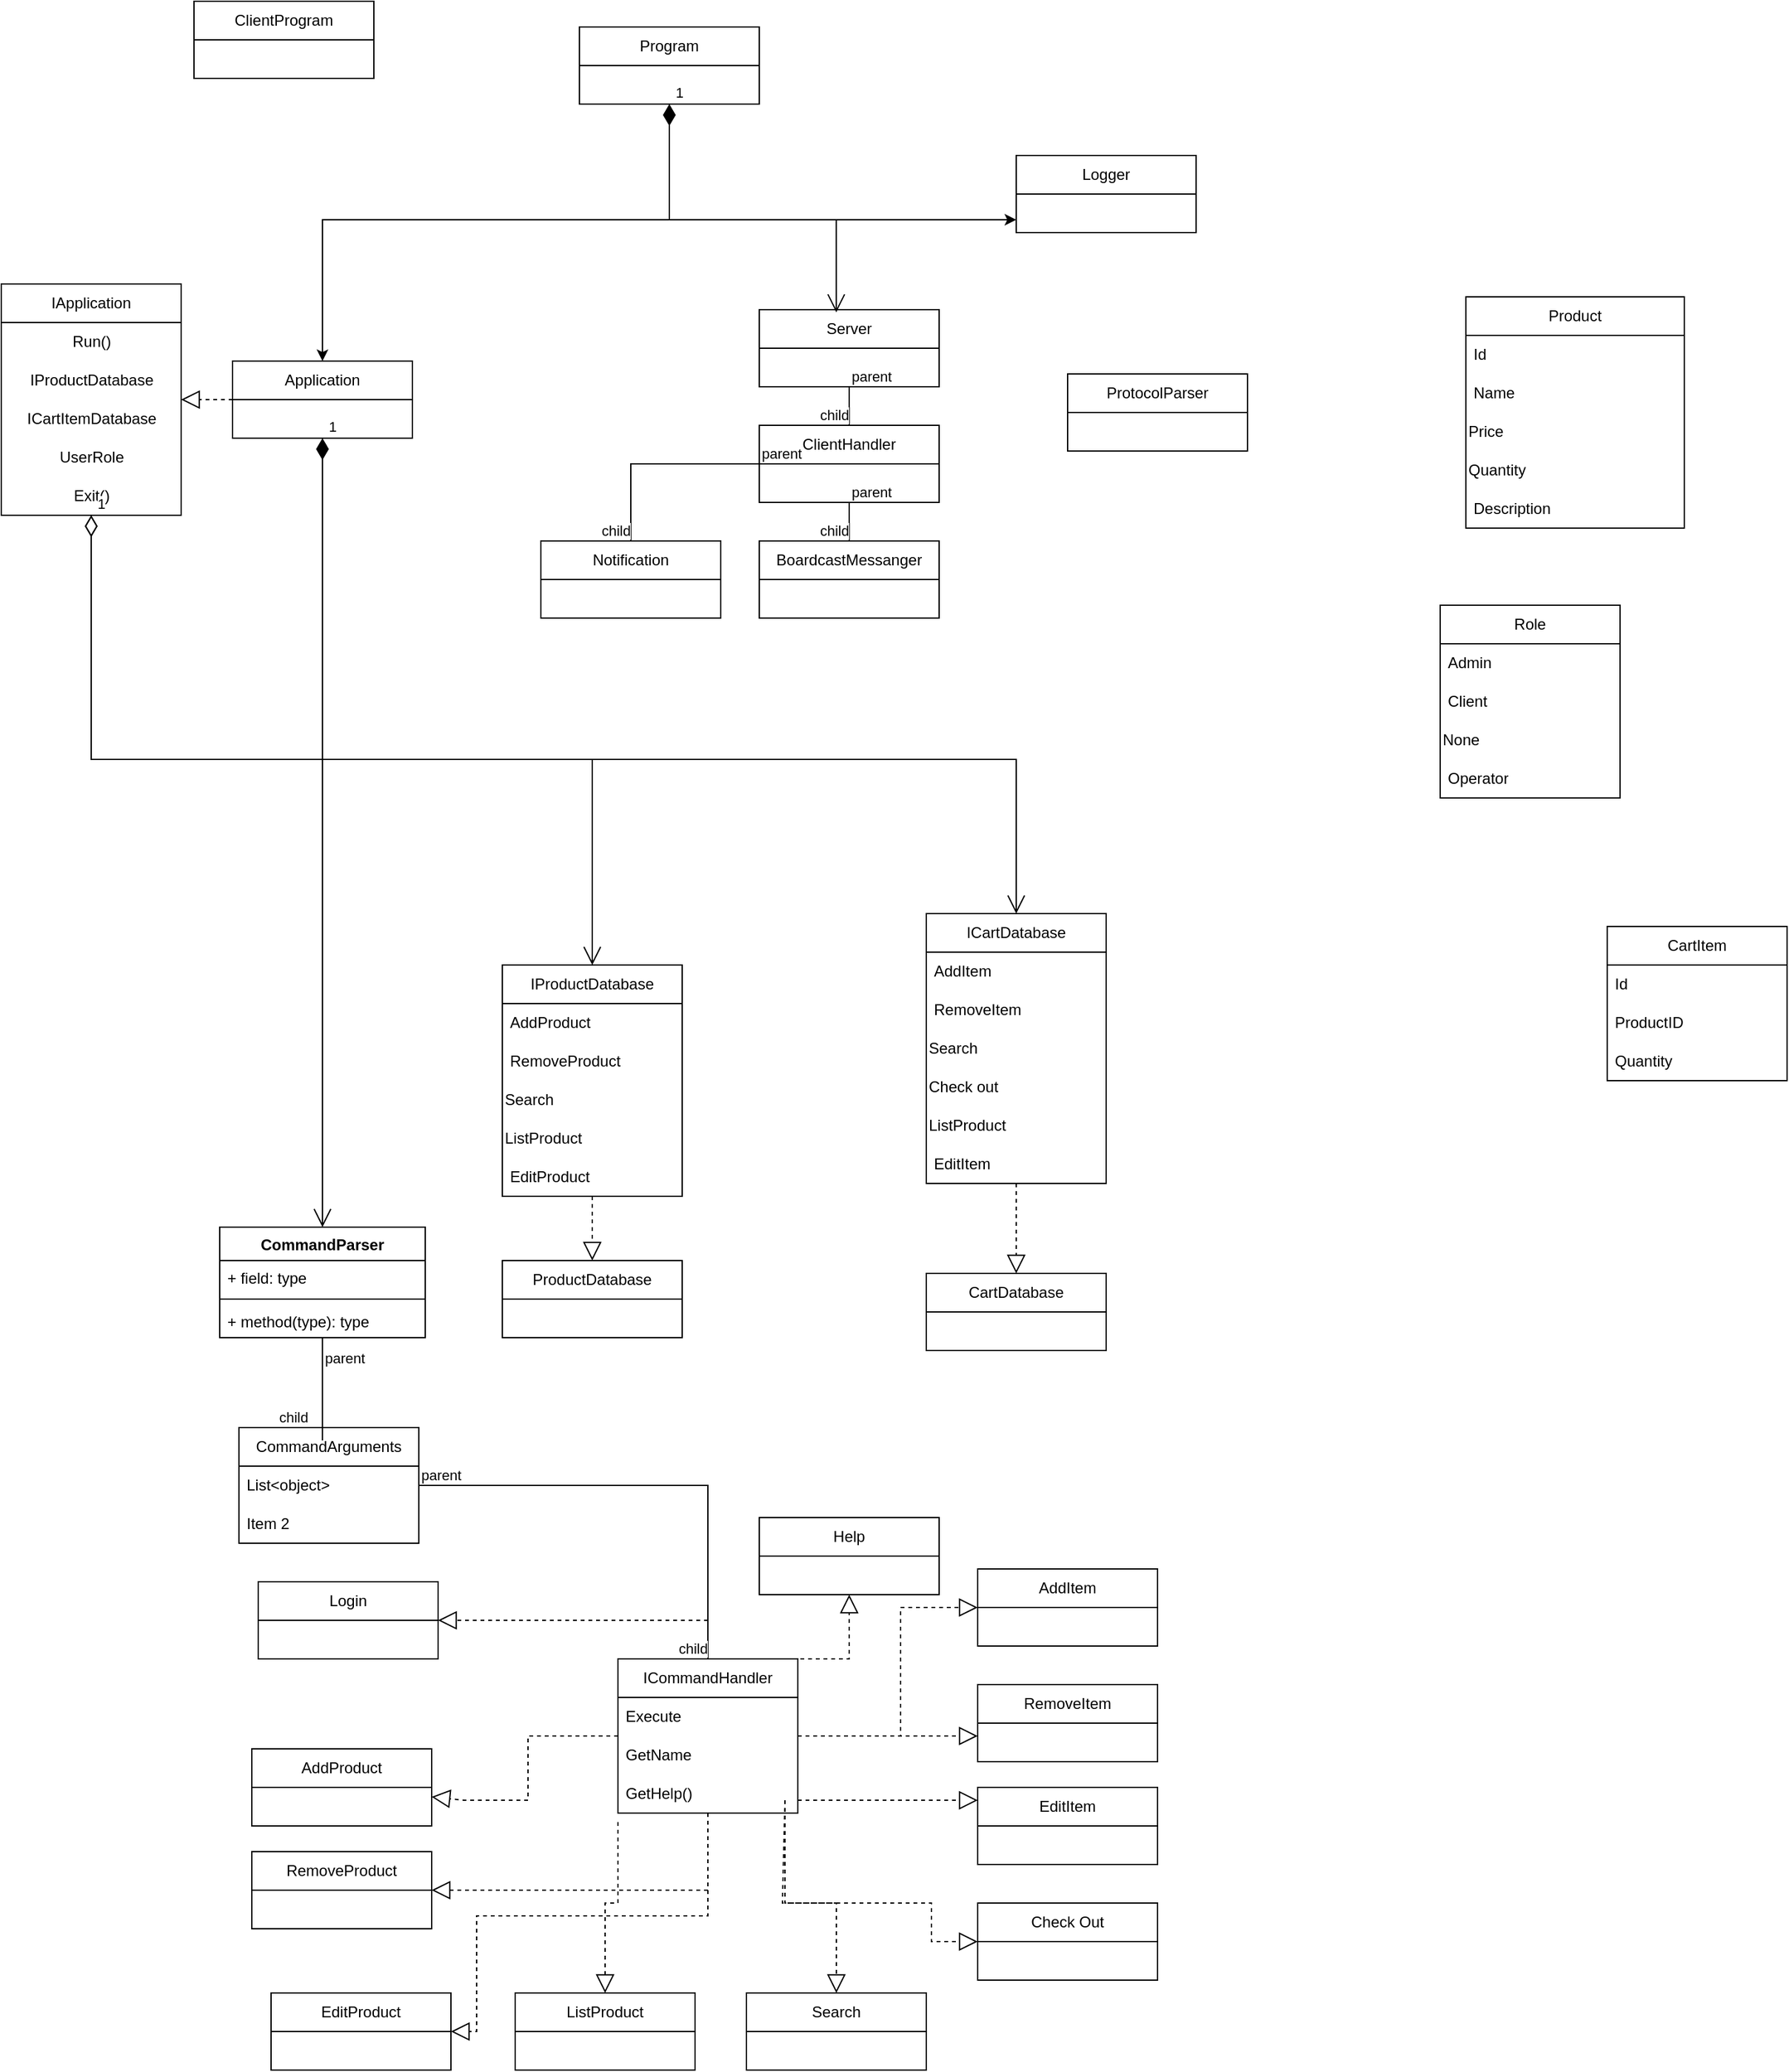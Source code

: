 <mxfile version="21.6.8" type="device">
  <diagram id="C5RBs43oDa-KdzZeNtuy" name="Page-1">
    <mxGraphModel dx="2327" dy="1989" grid="1" gridSize="10" guides="1" tooltips="1" connect="1" arrows="1" fold="1" page="1" pageScale="1" pageWidth="827" pageHeight="1169" math="0" shadow="0">
      <root>
        <mxCell id="WIyWlLk6GJQsqaUBKTNV-0" />
        <mxCell id="WIyWlLk6GJQsqaUBKTNV-1" parent="WIyWlLk6GJQsqaUBKTNV-0" />
        <mxCell id="SdJrZux0mWgbVIu5cbB4-0" value="Product" style="swimlane;fontStyle=0;childLayout=stackLayout;horizontal=1;startSize=30;horizontalStack=0;resizeParent=1;resizeParentMax=0;resizeLast=0;collapsible=1;marginBottom=0;whiteSpace=wrap;html=1;" vertex="1" parent="WIyWlLk6GJQsqaUBKTNV-1">
          <mxGeometry x="1010" y="-360" width="170" height="180" as="geometry" />
        </mxCell>
        <mxCell id="SdJrZux0mWgbVIu5cbB4-1" value="Id" style="text;strokeColor=none;fillColor=none;align=left;verticalAlign=middle;spacingLeft=4;spacingRight=4;overflow=hidden;points=[[0,0.5],[1,0.5]];portConstraint=eastwest;rotatable=0;whiteSpace=wrap;html=1;" vertex="1" parent="SdJrZux0mWgbVIu5cbB4-0">
          <mxGeometry y="30" width="170" height="30" as="geometry" />
        </mxCell>
        <mxCell id="SdJrZux0mWgbVIu5cbB4-2" value="Name" style="text;strokeColor=none;fillColor=none;align=left;verticalAlign=middle;spacingLeft=4;spacingRight=4;overflow=hidden;points=[[0,0.5],[1,0.5]];portConstraint=eastwest;rotatable=0;whiteSpace=wrap;html=1;" vertex="1" parent="SdJrZux0mWgbVIu5cbB4-0">
          <mxGeometry y="60" width="170" height="30" as="geometry" />
        </mxCell>
        <mxCell id="SdJrZux0mWgbVIu5cbB4-5" value="Price" style="text;strokeColor=none;align=left;fillColor=none;html=1;verticalAlign=middle;whiteSpace=wrap;rounded=0;" vertex="1" parent="SdJrZux0mWgbVIu5cbB4-0">
          <mxGeometry y="90" width="170" height="30" as="geometry" />
        </mxCell>
        <mxCell id="SdJrZux0mWgbVIu5cbB4-4" value="Quantity" style="text;strokeColor=none;align=left;fillColor=none;html=1;verticalAlign=middle;whiteSpace=wrap;rounded=0;" vertex="1" parent="SdJrZux0mWgbVIu5cbB4-0">
          <mxGeometry y="120" width="170" height="30" as="geometry" />
        </mxCell>
        <mxCell id="SdJrZux0mWgbVIu5cbB4-3" value="Description" style="text;strokeColor=none;fillColor=none;align=left;verticalAlign=middle;spacingLeft=4;spacingRight=4;overflow=hidden;points=[[0,0.5],[1,0.5]];portConstraint=eastwest;rotatable=0;whiteSpace=wrap;html=1;" vertex="1" parent="SdJrZux0mWgbVIu5cbB4-0">
          <mxGeometry y="150" width="170" height="30" as="geometry" />
        </mxCell>
        <mxCell id="SdJrZux0mWgbVIu5cbB4-7" value="CartItem" style="swimlane;fontStyle=0;childLayout=stackLayout;horizontal=1;startSize=30;horizontalStack=0;resizeParent=1;resizeParentMax=0;resizeLast=0;collapsible=1;marginBottom=0;whiteSpace=wrap;html=1;" vertex="1" parent="WIyWlLk6GJQsqaUBKTNV-1">
          <mxGeometry x="1120" y="130" width="140" height="120" as="geometry" />
        </mxCell>
        <mxCell id="SdJrZux0mWgbVIu5cbB4-8" value="Id" style="text;strokeColor=none;fillColor=none;align=left;verticalAlign=middle;spacingLeft=4;spacingRight=4;overflow=hidden;points=[[0,0.5],[1,0.5]];portConstraint=eastwest;rotatable=0;whiteSpace=wrap;html=1;" vertex="1" parent="SdJrZux0mWgbVIu5cbB4-7">
          <mxGeometry y="30" width="140" height="30" as="geometry" />
        </mxCell>
        <mxCell id="SdJrZux0mWgbVIu5cbB4-9" value="ProductID" style="text;strokeColor=none;fillColor=none;align=left;verticalAlign=middle;spacingLeft=4;spacingRight=4;overflow=hidden;points=[[0,0.5],[1,0.5]];portConstraint=eastwest;rotatable=0;whiteSpace=wrap;html=1;" vertex="1" parent="SdJrZux0mWgbVIu5cbB4-7">
          <mxGeometry y="60" width="140" height="30" as="geometry" />
        </mxCell>
        <mxCell id="SdJrZux0mWgbVIu5cbB4-10" value="Quantity" style="text;strokeColor=none;fillColor=none;align=left;verticalAlign=middle;spacingLeft=4;spacingRight=4;overflow=hidden;points=[[0,0.5],[1,0.5]];portConstraint=eastwest;rotatable=0;whiteSpace=wrap;html=1;" vertex="1" parent="SdJrZux0mWgbVIu5cbB4-7">
          <mxGeometry y="90" width="140" height="30" as="geometry" />
        </mxCell>
        <mxCell id="SdJrZux0mWgbVIu5cbB4-11" value="Role" style="swimlane;fontStyle=0;childLayout=stackLayout;horizontal=1;startSize=30;horizontalStack=0;resizeParent=1;resizeParentMax=0;resizeLast=0;collapsible=1;marginBottom=0;whiteSpace=wrap;html=1;" vertex="1" parent="WIyWlLk6GJQsqaUBKTNV-1">
          <mxGeometry x="990" y="-120" width="140" height="150" as="geometry" />
        </mxCell>
        <mxCell id="SdJrZux0mWgbVIu5cbB4-12" value="Admin" style="text;strokeColor=none;fillColor=none;align=left;verticalAlign=middle;spacingLeft=4;spacingRight=4;overflow=hidden;points=[[0,0.5],[1,0.5]];portConstraint=eastwest;rotatable=0;whiteSpace=wrap;html=1;" vertex="1" parent="SdJrZux0mWgbVIu5cbB4-11">
          <mxGeometry y="30" width="140" height="30" as="geometry" />
        </mxCell>
        <mxCell id="SdJrZux0mWgbVIu5cbB4-13" value="Client" style="text;strokeColor=none;fillColor=none;align=left;verticalAlign=middle;spacingLeft=4;spacingRight=4;overflow=hidden;points=[[0,0.5],[1,0.5]];portConstraint=eastwest;rotatable=0;whiteSpace=wrap;html=1;" vertex="1" parent="SdJrZux0mWgbVIu5cbB4-11">
          <mxGeometry y="60" width="140" height="30" as="geometry" />
        </mxCell>
        <mxCell id="SdJrZux0mWgbVIu5cbB4-15" value="None" style="text;html=1;align=left;verticalAlign=middle;resizable=0;points=[];autosize=1;strokeColor=none;fillColor=none;" vertex="1" parent="SdJrZux0mWgbVIu5cbB4-11">
          <mxGeometry y="90" width="140" height="30" as="geometry" />
        </mxCell>
        <mxCell id="SdJrZux0mWgbVIu5cbB4-14" value="Operator" style="text;strokeColor=none;fillColor=none;align=left;verticalAlign=middle;spacingLeft=4;spacingRight=4;overflow=hidden;points=[[0,0.5],[1,0.5]];portConstraint=eastwest;rotatable=0;whiteSpace=wrap;html=1;" vertex="1" parent="SdJrZux0mWgbVIu5cbB4-11">
          <mxGeometry y="120" width="140" height="30" as="geometry" />
        </mxCell>
        <mxCell id="SdJrZux0mWgbVIu5cbB4-16" value="IProductDatabase" style="swimlane;fontStyle=0;childLayout=stackLayout;horizontal=1;startSize=30;horizontalStack=0;resizeParent=1;resizeParentMax=0;resizeLast=0;collapsible=1;marginBottom=0;whiteSpace=wrap;html=1;" vertex="1" parent="WIyWlLk6GJQsqaUBKTNV-1">
          <mxGeometry x="260" y="160" width="140" height="180" as="geometry" />
        </mxCell>
        <mxCell id="SdJrZux0mWgbVIu5cbB4-17" value="AddProduct" style="text;strokeColor=none;fillColor=none;align=left;verticalAlign=middle;spacingLeft=4;spacingRight=4;overflow=hidden;points=[[0,0.5],[1,0.5]];portConstraint=eastwest;rotatable=0;whiteSpace=wrap;html=1;" vertex="1" parent="SdJrZux0mWgbVIu5cbB4-16">
          <mxGeometry y="30" width="140" height="30" as="geometry" />
        </mxCell>
        <mxCell id="SdJrZux0mWgbVIu5cbB4-18" value="RemoveProduct" style="text;strokeColor=none;fillColor=none;align=left;verticalAlign=middle;spacingLeft=4;spacingRight=4;overflow=hidden;points=[[0,0.5],[1,0.5]];portConstraint=eastwest;rotatable=0;whiteSpace=wrap;html=1;" vertex="1" parent="SdJrZux0mWgbVIu5cbB4-16">
          <mxGeometry y="60" width="140" height="30" as="geometry" />
        </mxCell>
        <mxCell id="SdJrZux0mWgbVIu5cbB4-20" value="Search" style="text;html=1;align=left;verticalAlign=middle;resizable=0;points=[];autosize=1;strokeColor=none;fillColor=none;" vertex="1" parent="SdJrZux0mWgbVIu5cbB4-16">
          <mxGeometry y="90" width="140" height="30" as="geometry" />
        </mxCell>
        <mxCell id="SdJrZux0mWgbVIu5cbB4-21" value="ListProduct" style="text;html=1;align=left;verticalAlign=middle;resizable=0;points=[];autosize=1;strokeColor=none;fillColor=none;" vertex="1" parent="SdJrZux0mWgbVIu5cbB4-16">
          <mxGeometry y="120" width="140" height="30" as="geometry" />
        </mxCell>
        <mxCell id="SdJrZux0mWgbVIu5cbB4-19" value="EditProduct" style="text;strokeColor=none;fillColor=none;align=left;verticalAlign=middle;spacingLeft=4;spacingRight=4;overflow=hidden;points=[[0,0.5],[1,0.5]];portConstraint=eastwest;rotatable=0;whiteSpace=wrap;html=1;" vertex="1" parent="SdJrZux0mWgbVIu5cbB4-16">
          <mxGeometry y="150" width="140" height="30" as="geometry" />
        </mxCell>
        <mxCell id="SdJrZux0mWgbVIu5cbB4-22" value="ICartDatabase" style="swimlane;fontStyle=0;childLayout=stackLayout;horizontal=1;startSize=30;horizontalStack=0;resizeParent=1;resizeParentMax=0;resizeLast=0;collapsible=1;marginBottom=0;whiteSpace=wrap;html=1;" vertex="1" parent="WIyWlLk6GJQsqaUBKTNV-1">
          <mxGeometry x="590" y="120" width="140" height="210" as="geometry" />
        </mxCell>
        <mxCell id="SdJrZux0mWgbVIu5cbB4-23" value="AddItem" style="text;strokeColor=none;fillColor=none;align=left;verticalAlign=middle;spacingLeft=4;spacingRight=4;overflow=hidden;points=[[0,0.5],[1,0.5]];portConstraint=eastwest;rotatable=0;whiteSpace=wrap;html=1;" vertex="1" parent="SdJrZux0mWgbVIu5cbB4-22">
          <mxGeometry y="30" width="140" height="30" as="geometry" />
        </mxCell>
        <mxCell id="SdJrZux0mWgbVIu5cbB4-24" value="RemoveItem" style="text;strokeColor=none;fillColor=none;align=left;verticalAlign=middle;spacingLeft=4;spacingRight=4;overflow=hidden;points=[[0,0.5],[1,0.5]];portConstraint=eastwest;rotatable=0;whiteSpace=wrap;html=1;" vertex="1" parent="SdJrZux0mWgbVIu5cbB4-22">
          <mxGeometry y="60" width="140" height="30" as="geometry" />
        </mxCell>
        <mxCell id="SdJrZux0mWgbVIu5cbB4-25" value="Search" style="text;html=1;align=left;verticalAlign=middle;resizable=0;points=[];autosize=1;strokeColor=none;fillColor=none;" vertex="1" parent="SdJrZux0mWgbVIu5cbB4-22">
          <mxGeometry y="90" width="140" height="30" as="geometry" />
        </mxCell>
        <mxCell id="SdJrZux0mWgbVIu5cbB4-45" value="Check out" style="text;html=1;align=left;verticalAlign=middle;resizable=0;points=[];autosize=1;strokeColor=none;fillColor=none;" vertex="1" parent="SdJrZux0mWgbVIu5cbB4-22">
          <mxGeometry y="120" width="140" height="30" as="geometry" />
        </mxCell>
        <mxCell id="SdJrZux0mWgbVIu5cbB4-26" value="ListProduct" style="text;html=1;align=left;verticalAlign=middle;resizable=0;points=[];autosize=1;strokeColor=none;fillColor=none;" vertex="1" parent="SdJrZux0mWgbVIu5cbB4-22">
          <mxGeometry y="150" width="140" height="30" as="geometry" />
        </mxCell>
        <mxCell id="SdJrZux0mWgbVIu5cbB4-27" value="EditItem" style="text;strokeColor=none;fillColor=none;align=left;verticalAlign=middle;spacingLeft=4;spacingRight=4;overflow=hidden;points=[[0,0.5],[1,0.5]];portConstraint=eastwest;rotatable=0;whiteSpace=wrap;html=1;" vertex="1" parent="SdJrZux0mWgbVIu5cbB4-22">
          <mxGeometry y="180" width="140" height="30" as="geometry" />
        </mxCell>
        <mxCell id="SdJrZux0mWgbVIu5cbB4-32" value="ProductDatabase" style="swimlane;fontStyle=0;childLayout=stackLayout;horizontal=1;startSize=30;horizontalStack=0;resizeParent=1;resizeParentMax=0;resizeLast=0;collapsible=1;marginBottom=0;whiteSpace=wrap;html=1;" vertex="1" parent="WIyWlLk6GJQsqaUBKTNV-1">
          <mxGeometry x="260" y="390" width="140" height="60" as="geometry" />
        </mxCell>
        <mxCell id="SdJrZux0mWgbVIu5cbB4-36" value="CartDatabase" style="swimlane;fontStyle=0;childLayout=stackLayout;horizontal=1;startSize=30;horizontalStack=0;resizeParent=1;resizeParentMax=0;resizeLast=0;collapsible=1;marginBottom=0;whiteSpace=wrap;html=1;" vertex="1" parent="WIyWlLk6GJQsqaUBKTNV-1">
          <mxGeometry x="590" y="400" width="140" height="60" as="geometry" />
        </mxCell>
        <mxCell id="SdJrZux0mWgbVIu5cbB4-37" value="ICommandHandler" style="swimlane;fontStyle=0;childLayout=stackLayout;horizontal=1;startSize=30;horizontalStack=0;resizeParent=1;resizeParentMax=0;resizeLast=0;collapsible=1;marginBottom=0;whiteSpace=wrap;html=1;" vertex="1" parent="WIyWlLk6GJQsqaUBKTNV-1">
          <mxGeometry x="350" y="700" width="140" height="120" as="geometry" />
        </mxCell>
        <mxCell id="SdJrZux0mWgbVIu5cbB4-38" value="Execute" style="text;strokeColor=none;fillColor=none;align=left;verticalAlign=middle;spacingLeft=4;spacingRight=4;overflow=hidden;points=[[0,0.5],[1,0.5]];portConstraint=eastwest;rotatable=0;whiteSpace=wrap;html=1;" vertex="1" parent="SdJrZux0mWgbVIu5cbB4-37">
          <mxGeometry y="30" width="140" height="30" as="geometry" />
        </mxCell>
        <mxCell id="SdJrZux0mWgbVIu5cbB4-39" value="GetName" style="text;strokeColor=none;fillColor=none;align=left;verticalAlign=middle;spacingLeft=4;spacingRight=4;overflow=hidden;points=[[0,0.5],[1,0.5]];portConstraint=eastwest;rotatable=0;whiteSpace=wrap;html=1;" vertex="1" parent="SdJrZux0mWgbVIu5cbB4-37">
          <mxGeometry y="60" width="140" height="30" as="geometry" />
        </mxCell>
        <mxCell id="SdJrZux0mWgbVIu5cbB4-40" value="GetHelp()" style="text;strokeColor=none;fillColor=none;align=left;verticalAlign=middle;spacingLeft=4;spacingRight=4;overflow=hidden;points=[[0,0.5],[1,0.5]];portConstraint=eastwest;rotatable=0;whiteSpace=wrap;html=1;" vertex="1" parent="SdJrZux0mWgbVIu5cbB4-37">
          <mxGeometry y="90" width="140" height="30" as="geometry" />
        </mxCell>
        <mxCell id="SdJrZux0mWgbVIu5cbB4-41" value="AddProduct" style="swimlane;fontStyle=0;childLayout=stackLayout;horizontal=1;startSize=30;horizontalStack=0;resizeParent=1;resizeParentMax=0;resizeLast=0;collapsible=1;marginBottom=0;whiteSpace=wrap;html=1;" vertex="1" parent="WIyWlLk6GJQsqaUBKTNV-1">
          <mxGeometry x="65" y="770" width="140" height="60" as="geometry" />
        </mxCell>
        <mxCell id="SdJrZux0mWgbVIu5cbB4-42" value="AddItem" style="swimlane;fontStyle=0;childLayout=stackLayout;horizontal=1;startSize=30;horizontalStack=0;resizeParent=1;resizeParentMax=0;resizeLast=0;collapsible=1;marginBottom=0;whiteSpace=wrap;html=1;" vertex="1" parent="WIyWlLk6GJQsqaUBKTNV-1">
          <mxGeometry x="630" y="630" width="140" height="60" as="geometry" />
        </mxCell>
        <mxCell id="SdJrZux0mWgbVIu5cbB4-43" value="RemoveItem" style="swimlane;fontStyle=0;childLayout=stackLayout;horizontal=1;startSize=30;horizontalStack=0;resizeParent=1;resizeParentMax=0;resizeLast=0;collapsible=1;marginBottom=0;whiteSpace=wrap;html=1;" vertex="1" parent="WIyWlLk6GJQsqaUBKTNV-1">
          <mxGeometry x="630" y="720" width="140" height="60" as="geometry" />
        </mxCell>
        <mxCell id="SdJrZux0mWgbVIu5cbB4-44" value="RemoveProduct" style="swimlane;fontStyle=0;childLayout=stackLayout;horizontal=1;startSize=30;horizontalStack=0;resizeParent=1;resizeParentMax=0;resizeLast=0;collapsible=1;marginBottom=0;whiteSpace=wrap;html=1;" vertex="1" parent="WIyWlLk6GJQsqaUBKTNV-1">
          <mxGeometry x="65" y="850" width="140" height="60" as="geometry" />
        </mxCell>
        <mxCell id="SdJrZux0mWgbVIu5cbB4-46" value="EditProduct" style="swimlane;fontStyle=0;childLayout=stackLayout;horizontal=1;startSize=30;horizontalStack=0;resizeParent=1;resizeParentMax=0;resizeLast=0;collapsible=1;marginBottom=0;whiteSpace=wrap;html=1;" vertex="1" parent="WIyWlLk6GJQsqaUBKTNV-1">
          <mxGeometry x="80" y="960" width="140" height="60" as="geometry" />
        </mxCell>
        <mxCell id="SdJrZux0mWgbVIu5cbB4-47" value="EditItem" style="swimlane;fontStyle=0;childLayout=stackLayout;horizontal=1;startSize=30;horizontalStack=0;resizeParent=1;resizeParentMax=0;resizeLast=0;collapsible=1;marginBottom=0;whiteSpace=wrap;html=1;" vertex="1" parent="WIyWlLk6GJQsqaUBKTNV-1">
          <mxGeometry x="630" y="800" width="140" height="60" as="geometry" />
        </mxCell>
        <mxCell id="SdJrZux0mWgbVIu5cbB4-48" value="ListProduct" style="swimlane;fontStyle=0;childLayout=stackLayout;horizontal=1;startSize=30;horizontalStack=0;resizeParent=1;resizeParentMax=0;resizeLast=0;collapsible=1;marginBottom=0;whiteSpace=wrap;html=1;" vertex="1" parent="WIyWlLk6GJQsqaUBKTNV-1">
          <mxGeometry x="270" y="960" width="140" height="60" as="geometry" />
        </mxCell>
        <mxCell id="SdJrZux0mWgbVIu5cbB4-49" value="Search" style="swimlane;fontStyle=0;childLayout=stackLayout;horizontal=1;startSize=30;horizontalStack=0;resizeParent=1;resizeParentMax=0;resizeLast=0;collapsible=1;marginBottom=0;whiteSpace=wrap;html=1;" vertex="1" parent="WIyWlLk6GJQsqaUBKTNV-1">
          <mxGeometry x="450" y="960" width="140" height="60" as="geometry" />
        </mxCell>
        <mxCell id="SdJrZux0mWgbVIu5cbB4-50" value="Check Out" style="swimlane;fontStyle=0;childLayout=stackLayout;horizontal=1;startSize=30;horizontalStack=0;resizeParent=1;resizeParentMax=0;resizeLast=0;collapsible=1;marginBottom=0;whiteSpace=wrap;html=1;" vertex="1" parent="WIyWlLk6GJQsqaUBKTNV-1">
          <mxGeometry x="630" y="890" width="140" height="60" as="geometry" />
        </mxCell>
        <mxCell id="SdJrZux0mWgbVIu5cbB4-140" style="edgeStyle=orthogonalEdgeStyle;rounded=0;orthogonalLoop=1;jettySize=auto;html=1;" edge="1" parent="WIyWlLk6GJQsqaUBKTNV-1" source="SdJrZux0mWgbVIu5cbB4-51" target="SdJrZux0mWgbVIu5cbB4-55">
          <mxGeometry relative="1" as="geometry">
            <mxPoint x="330" y="-330" as="targetPoint" />
            <Array as="points">
              <mxPoint x="390" y="-420" />
              <mxPoint x="120" y="-420" />
            </Array>
          </mxGeometry>
        </mxCell>
        <mxCell id="SdJrZux0mWgbVIu5cbB4-141" style="edgeStyle=orthogonalEdgeStyle;rounded=0;orthogonalLoop=1;jettySize=auto;html=1;" edge="1" parent="WIyWlLk6GJQsqaUBKTNV-1" source="SdJrZux0mWgbVIu5cbB4-51" target="SdJrZux0mWgbVIu5cbB4-89">
          <mxGeometry relative="1" as="geometry">
            <Array as="points">
              <mxPoint x="390" y="-420" />
            </Array>
          </mxGeometry>
        </mxCell>
        <mxCell id="SdJrZux0mWgbVIu5cbB4-51" value="Program" style="swimlane;fontStyle=0;childLayout=stackLayout;horizontal=1;startSize=30;horizontalStack=0;resizeParent=1;resizeParentMax=0;resizeLast=0;collapsible=1;marginBottom=0;whiteSpace=wrap;html=1;" vertex="1" parent="WIyWlLk6GJQsqaUBKTNV-1">
          <mxGeometry x="320" y="-570" width="140" height="60" as="geometry" />
        </mxCell>
        <mxCell id="SdJrZux0mWgbVIu5cbB4-55" value="Application" style="swimlane;fontStyle=0;childLayout=stackLayout;horizontal=1;startSize=30;horizontalStack=0;resizeParent=1;resizeParentMax=0;resizeLast=0;collapsible=1;marginBottom=0;whiteSpace=wrap;html=1;" vertex="1" parent="WIyWlLk6GJQsqaUBKTNV-1">
          <mxGeometry x="50" y="-310" width="140" height="60" as="geometry" />
        </mxCell>
        <mxCell id="SdJrZux0mWgbVIu5cbB4-59" value="IApplication" style="swimlane;fontStyle=0;childLayout=stackLayout;horizontal=1;startSize=30;horizontalStack=0;resizeParent=1;resizeParentMax=0;resizeLast=0;collapsible=1;marginBottom=0;whiteSpace=wrap;html=1;" vertex="1" parent="WIyWlLk6GJQsqaUBKTNV-1">
          <mxGeometry x="-130" y="-370" width="140" height="180" as="geometry" />
        </mxCell>
        <mxCell id="SdJrZux0mWgbVIu5cbB4-79" value="Run()" style="text;html=1;align=center;verticalAlign=middle;resizable=0;points=[];autosize=1;strokeColor=none;fillColor=none;" vertex="1" parent="SdJrZux0mWgbVIu5cbB4-59">
          <mxGeometry y="30" width="140" height="30" as="geometry" />
        </mxCell>
        <mxCell id="SdJrZux0mWgbVIu5cbB4-97" value="IProductDatabase" style="text;html=1;align=center;verticalAlign=middle;resizable=0;points=[];autosize=1;strokeColor=none;fillColor=none;" vertex="1" parent="SdJrZux0mWgbVIu5cbB4-59">
          <mxGeometry y="60" width="140" height="30" as="geometry" />
        </mxCell>
        <mxCell id="SdJrZux0mWgbVIu5cbB4-98" value="ICartItemDatabase" style="text;html=1;align=center;verticalAlign=middle;resizable=0;points=[];autosize=1;strokeColor=none;fillColor=none;" vertex="1" parent="SdJrZux0mWgbVIu5cbB4-59">
          <mxGeometry y="90" width="140" height="30" as="geometry" />
        </mxCell>
        <mxCell id="SdJrZux0mWgbVIu5cbB4-99" value="UserRole" style="text;html=1;align=center;verticalAlign=middle;resizable=0;points=[];autosize=1;strokeColor=none;fillColor=none;" vertex="1" parent="SdJrZux0mWgbVIu5cbB4-59">
          <mxGeometry y="120" width="140" height="30" as="geometry" />
        </mxCell>
        <mxCell id="SdJrZux0mWgbVIu5cbB4-80" value="Exit()" style="text;html=1;align=center;verticalAlign=middle;resizable=0;points=[];autosize=1;strokeColor=none;fillColor=none;" vertex="1" parent="SdJrZux0mWgbVIu5cbB4-59">
          <mxGeometry y="150" width="140" height="30" as="geometry" />
        </mxCell>
        <mxCell id="SdJrZux0mWgbVIu5cbB4-63" value="Server" style="swimlane;fontStyle=0;childLayout=stackLayout;horizontal=1;startSize=30;horizontalStack=0;resizeParent=1;resizeParentMax=0;resizeLast=0;collapsible=1;marginBottom=0;whiteSpace=wrap;html=1;" vertex="1" parent="WIyWlLk6GJQsqaUBKTNV-1">
          <mxGeometry x="460" y="-350" width="140" height="60" as="geometry" />
        </mxCell>
        <mxCell id="SdJrZux0mWgbVIu5cbB4-67" value="ClientHandler" style="swimlane;fontStyle=0;childLayout=stackLayout;horizontal=1;startSize=30;horizontalStack=0;resizeParent=1;resizeParentMax=0;resizeLast=0;collapsible=1;marginBottom=0;whiteSpace=wrap;html=1;" vertex="1" parent="WIyWlLk6GJQsqaUBKTNV-1">
          <mxGeometry x="460" y="-260" width="140" height="60" as="geometry" />
        </mxCell>
        <mxCell id="SdJrZux0mWgbVIu5cbB4-71" value="BoardcastMessanger" style="swimlane;fontStyle=0;childLayout=stackLayout;horizontal=1;startSize=30;horizontalStack=0;resizeParent=1;resizeParentMax=0;resizeLast=0;collapsible=1;marginBottom=0;whiteSpace=wrap;html=1;" vertex="1" parent="WIyWlLk6GJQsqaUBKTNV-1">
          <mxGeometry x="460" y="-170" width="140" height="60" as="geometry" />
        </mxCell>
        <mxCell id="SdJrZux0mWgbVIu5cbB4-75" value="Notification" style="swimlane;fontStyle=0;childLayout=stackLayout;horizontal=1;startSize=30;horizontalStack=0;resizeParent=1;resizeParentMax=0;resizeLast=0;collapsible=1;marginBottom=0;whiteSpace=wrap;html=1;" vertex="1" parent="WIyWlLk6GJQsqaUBKTNV-1">
          <mxGeometry x="290" y="-170" width="140" height="60" as="geometry" />
        </mxCell>
        <mxCell id="SdJrZux0mWgbVIu5cbB4-81" value="Login" style="swimlane;fontStyle=0;childLayout=stackLayout;horizontal=1;startSize=30;horizontalStack=0;resizeParent=1;resizeParentMax=0;resizeLast=0;collapsible=1;marginBottom=0;whiteSpace=wrap;html=1;" vertex="1" parent="WIyWlLk6GJQsqaUBKTNV-1">
          <mxGeometry x="70" y="640" width="140" height="60" as="geometry" />
        </mxCell>
        <mxCell id="SdJrZux0mWgbVIu5cbB4-85" value="Help" style="swimlane;fontStyle=0;childLayout=stackLayout;horizontal=1;startSize=30;horizontalStack=0;resizeParent=1;resizeParentMax=0;resizeLast=0;collapsible=1;marginBottom=0;whiteSpace=wrap;html=1;" vertex="1" parent="WIyWlLk6GJQsqaUBKTNV-1">
          <mxGeometry x="460" y="590" width="140" height="60" as="geometry" />
        </mxCell>
        <mxCell id="SdJrZux0mWgbVIu5cbB4-89" value="Logger" style="swimlane;fontStyle=0;childLayout=stackLayout;horizontal=1;startSize=30;horizontalStack=0;resizeParent=1;resizeParentMax=0;resizeLast=0;collapsible=1;marginBottom=0;whiteSpace=wrap;html=1;" vertex="1" parent="WIyWlLk6GJQsqaUBKTNV-1">
          <mxGeometry x="660" y="-470" width="140" height="60" as="geometry" />
        </mxCell>
        <mxCell id="SdJrZux0mWgbVIu5cbB4-93" value="ClientProgram" style="swimlane;fontStyle=0;childLayout=stackLayout;horizontal=1;startSize=30;horizontalStack=0;resizeParent=1;resizeParentMax=0;resizeLast=0;collapsible=1;marginBottom=0;whiteSpace=wrap;html=1;" vertex="1" parent="WIyWlLk6GJQsqaUBKTNV-1">
          <mxGeometry x="20" y="-590" width="140" height="60" as="geometry" />
        </mxCell>
        <mxCell id="SdJrZux0mWgbVIu5cbB4-100" value="CommandArguments" style="swimlane;fontStyle=0;childLayout=stackLayout;horizontal=1;startSize=30;horizontalStack=0;resizeParent=1;resizeParentMax=0;resizeLast=0;collapsible=1;marginBottom=0;whiteSpace=wrap;html=1;" vertex="1" parent="WIyWlLk6GJQsqaUBKTNV-1">
          <mxGeometry x="55" y="520" width="140" height="90" as="geometry" />
        </mxCell>
        <mxCell id="SdJrZux0mWgbVIu5cbB4-101" value="List&amp;lt;object&amp;gt;" style="text;strokeColor=none;fillColor=none;align=left;verticalAlign=middle;spacingLeft=4;spacingRight=4;overflow=hidden;points=[[0,0.5],[1,0.5]];portConstraint=eastwest;rotatable=0;whiteSpace=wrap;html=1;" vertex="1" parent="SdJrZux0mWgbVIu5cbB4-100">
          <mxGeometry y="30" width="140" height="30" as="geometry" />
        </mxCell>
        <mxCell id="SdJrZux0mWgbVIu5cbB4-102" value="Item 2" style="text;strokeColor=none;fillColor=none;align=left;verticalAlign=middle;spacingLeft=4;spacingRight=4;overflow=hidden;points=[[0,0.5],[1,0.5]];portConstraint=eastwest;rotatable=0;whiteSpace=wrap;html=1;" vertex="1" parent="SdJrZux0mWgbVIu5cbB4-100">
          <mxGeometry y="60" width="140" height="30" as="geometry" />
        </mxCell>
        <mxCell id="SdJrZux0mWgbVIu5cbB4-104" value="ProtocolParser" style="swimlane;fontStyle=0;childLayout=stackLayout;horizontal=1;startSize=30;horizontalStack=0;resizeParent=1;resizeParentMax=0;resizeLast=0;collapsible=1;marginBottom=0;whiteSpace=wrap;html=1;" vertex="1" parent="WIyWlLk6GJQsqaUBKTNV-1">
          <mxGeometry x="700" y="-300" width="140" height="60" as="geometry" />
        </mxCell>
        <mxCell id="SdJrZux0mWgbVIu5cbB4-110" value="" style="endArrow=block;dashed=1;endFill=0;endSize=12;html=1;rounded=0;" edge="1" parent="WIyWlLk6GJQsqaUBKTNV-1" source="SdJrZux0mWgbVIu5cbB4-55" target="SdJrZux0mWgbVIu5cbB4-59">
          <mxGeometry width="160" relative="1" as="geometry">
            <mxPoint x="180" y="-240" as="sourcePoint" />
            <mxPoint x="340" y="-240" as="targetPoint" />
          </mxGeometry>
        </mxCell>
        <mxCell id="SdJrZux0mWgbVIu5cbB4-112" value="" style="endArrow=block;dashed=1;endFill=0;endSize=12;html=1;rounded=0;" edge="1" parent="WIyWlLk6GJQsqaUBKTNV-1" source="SdJrZux0mWgbVIu5cbB4-16" target="SdJrZux0mWgbVIu5cbB4-32">
          <mxGeometry width="160" relative="1" as="geometry">
            <mxPoint x="390" y="440" as="sourcePoint" />
            <mxPoint x="550" y="440" as="targetPoint" />
          </mxGeometry>
        </mxCell>
        <mxCell id="SdJrZux0mWgbVIu5cbB4-113" value="" style="endArrow=block;dashed=1;endFill=0;endSize=12;html=1;rounded=0;" edge="1" parent="WIyWlLk6GJQsqaUBKTNV-1" source="SdJrZux0mWgbVIu5cbB4-22" target="SdJrZux0mWgbVIu5cbB4-36">
          <mxGeometry width="160" relative="1" as="geometry">
            <mxPoint x="360" y="250" as="sourcePoint" />
            <mxPoint x="520" y="250" as="targetPoint" />
          </mxGeometry>
        </mxCell>
        <mxCell id="SdJrZux0mWgbVIu5cbB4-114" value="" style="endArrow=block;dashed=1;endFill=0;endSize=12;html=1;rounded=0;" edge="1" parent="WIyWlLk6GJQsqaUBKTNV-1" source="SdJrZux0mWgbVIu5cbB4-37" target="SdJrZux0mWgbVIu5cbB4-42">
          <mxGeometry width="160" relative="1" as="geometry">
            <mxPoint x="360" y="750" as="sourcePoint" />
            <mxPoint x="520" y="750" as="targetPoint" />
            <Array as="points">
              <mxPoint x="570" y="760" />
              <mxPoint x="570" y="660" />
            </Array>
          </mxGeometry>
        </mxCell>
        <mxCell id="SdJrZux0mWgbVIu5cbB4-115" value="" style="endArrow=block;dashed=1;endFill=0;endSize=12;html=1;rounded=0;" edge="1" parent="WIyWlLk6GJQsqaUBKTNV-1" source="SdJrZux0mWgbVIu5cbB4-37">
          <mxGeometry width="160" relative="1" as="geometry">
            <mxPoint x="490" y="700.5" as="sourcePoint" />
            <mxPoint x="630" y="760" as="targetPoint" />
            <Array as="points">
              <mxPoint x="560" y="760" />
            </Array>
          </mxGeometry>
        </mxCell>
        <mxCell id="SdJrZux0mWgbVIu5cbB4-116" value="" style="endArrow=block;dashed=1;endFill=0;endSize=12;html=1;rounded=0;entryX=0;entryY=0.167;entryDx=0;entryDy=0;entryPerimeter=0;" edge="1" parent="WIyWlLk6GJQsqaUBKTNV-1" source="SdJrZux0mWgbVIu5cbB4-37" target="SdJrZux0mWgbVIu5cbB4-47">
          <mxGeometry width="160" relative="1" as="geometry">
            <mxPoint x="500" y="810" as="sourcePoint" />
            <mxPoint x="568" y="850" as="targetPoint" />
            <Array as="points">
              <mxPoint x="490" y="810" />
              <mxPoint x="570" y="810" />
            </Array>
          </mxGeometry>
        </mxCell>
        <mxCell id="SdJrZux0mWgbVIu5cbB4-117" value="" style="endArrow=block;dashed=1;endFill=0;endSize=12;html=1;rounded=0;" edge="1" parent="WIyWlLk6GJQsqaUBKTNV-1" target="SdJrZux0mWgbVIu5cbB4-50">
          <mxGeometry width="160" relative="1" as="geometry">
            <mxPoint x="480" y="810" as="sourcePoint" />
            <mxPoint x="634" y="920" as="targetPoint" />
            <Array as="points">
              <mxPoint x="480" y="890" />
              <mxPoint x="594" y="890" />
              <mxPoint x="594" y="920" />
            </Array>
          </mxGeometry>
        </mxCell>
        <mxCell id="SdJrZux0mWgbVIu5cbB4-118" value="" style="endArrow=block;dashed=1;endFill=0;endSize=12;html=1;rounded=0;" edge="1" parent="WIyWlLk6GJQsqaUBKTNV-1" target="SdJrZux0mWgbVIu5cbB4-49">
          <mxGeometry width="160" relative="1" as="geometry">
            <mxPoint x="480" y="810" as="sourcePoint" />
            <mxPoint x="520" y="750" as="targetPoint" />
            <Array as="points">
              <mxPoint x="478" y="890" />
              <mxPoint x="520" y="890" />
            </Array>
          </mxGeometry>
        </mxCell>
        <mxCell id="SdJrZux0mWgbVIu5cbB4-119" value="" style="endArrow=block;dashed=1;endFill=0;endSize=12;html=1;rounded=0;" edge="1" parent="WIyWlLk6GJQsqaUBKTNV-1" source="SdJrZux0mWgbVIu5cbB4-37" target="SdJrZux0mWgbVIu5cbB4-46">
          <mxGeometry width="160" relative="1" as="geometry">
            <mxPoint x="360" y="750" as="sourcePoint" />
            <mxPoint x="520" y="750" as="targetPoint" />
            <Array as="points">
              <mxPoint x="420" y="900" />
              <mxPoint x="300" y="900" />
              <mxPoint x="240" y="900" />
              <mxPoint x="240" y="990" />
            </Array>
          </mxGeometry>
        </mxCell>
        <mxCell id="SdJrZux0mWgbVIu5cbB4-120" value="" style="endArrow=block;dashed=1;endFill=0;endSize=12;html=1;rounded=0;exitX=0;exitY=1.233;exitDx=0;exitDy=0;exitPerimeter=0;entryX=0.5;entryY=0;entryDx=0;entryDy=0;" edge="1" parent="WIyWlLk6GJQsqaUBKTNV-1" source="SdJrZux0mWgbVIu5cbB4-40" target="SdJrZux0mWgbVIu5cbB4-48">
          <mxGeometry width="160" relative="1" as="geometry">
            <mxPoint x="390" y="630" as="sourcePoint" />
            <mxPoint x="263" y="940" as="targetPoint" />
            <Array as="points">
              <mxPoint x="350" y="890" />
              <mxPoint x="340" y="890" />
            </Array>
          </mxGeometry>
        </mxCell>
        <mxCell id="SdJrZux0mWgbVIu5cbB4-121" value="" style="endArrow=block;dashed=1;endFill=0;endSize=12;html=1;rounded=0;" edge="1" parent="WIyWlLk6GJQsqaUBKTNV-1" source="SdJrZux0mWgbVIu5cbB4-37" target="SdJrZux0mWgbVIu5cbB4-44">
          <mxGeometry width="160" relative="1" as="geometry">
            <mxPoint x="373" y="625" as="sourcePoint" />
            <mxPoint x="206" y="880" as="targetPoint" />
            <Array as="points">
              <mxPoint x="420" y="880" />
              <mxPoint x="310" y="880" />
            </Array>
          </mxGeometry>
        </mxCell>
        <mxCell id="SdJrZux0mWgbVIu5cbB4-122" value="" style="endArrow=block;dashed=1;endFill=0;endSize=12;html=1;rounded=0;" edge="1" parent="WIyWlLk6GJQsqaUBKTNV-1" source="SdJrZux0mWgbVIu5cbB4-37" target="SdJrZux0mWgbVIu5cbB4-41">
          <mxGeometry width="160" relative="1" as="geometry">
            <mxPoint x="400" y="570" as="sourcePoint" />
            <mxPoint x="127" y="769" as="targetPoint" />
            <Array as="points">
              <mxPoint x="280" y="760" />
              <mxPoint x="280" y="810" />
              <mxPoint x="230" y="810" />
            </Array>
          </mxGeometry>
        </mxCell>
        <mxCell id="SdJrZux0mWgbVIu5cbB4-123" value="" style="endArrow=block;dashed=1;endFill=0;endSize=12;html=1;rounded=0;" edge="1" parent="WIyWlLk6GJQsqaUBKTNV-1" source="SdJrZux0mWgbVIu5cbB4-37" target="SdJrZux0mWgbVIu5cbB4-81">
          <mxGeometry width="160" relative="1" as="geometry">
            <mxPoint x="446" y="536" as="sourcePoint" />
            <mxPoint x="190" y="670" as="targetPoint" />
            <Array as="points">
              <mxPoint x="420" y="670" />
              <mxPoint x="270" y="670" />
            </Array>
          </mxGeometry>
        </mxCell>
        <mxCell id="SdJrZux0mWgbVIu5cbB4-124" value="" style="endArrow=block;dashed=1;endFill=0;endSize=12;html=1;rounded=0;exitX=0.5;exitY=0;exitDx=0;exitDy=0;" edge="1" parent="WIyWlLk6GJQsqaUBKTNV-1" source="SdJrZux0mWgbVIu5cbB4-37" target="SdJrZux0mWgbVIu5cbB4-85">
          <mxGeometry width="160" relative="1" as="geometry">
            <mxPoint x="220" y="600" as="sourcePoint" />
            <mxPoint x="380" y="600" as="targetPoint" />
            <Array as="points">
              <mxPoint x="530" y="700" />
            </Array>
          </mxGeometry>
        </mxCell>
        <mxCell id="SdJrZux0mWgbVIu5cbB4-125" value="" style="endArrow=none;html=1;edgeStyle=orthogonalEdgeStyle;rounded=0;" edge="1" parent="WIyWlLk6GJQsqaUBKTNV-1" source="SdJrZux0mWgbVIu5cbB4-100" target="SdJrZux0mWgbVIu5cbB4-37">
          <mxGeometry relative="1" as="geometry">
            <mxPoint x="360" y="550" as="sourcePoint" />
            <mxPoint x="520" y="550" as="targetPoint" />
          </mxGeometry>
        </mxCell>
        <mxCell id="SdJrZux0mWgbVIu5cbB4-126" value="parent" style="edgeLabel;resizable=0;html=1;align=left;verticalAlign=bottom;" connectable="0" vertex="1" parent="SdJrZux0mWgbVIu5cbB4-125">
          <mxGeometry x="-1" relative="1" as="geometry" />
        </mxCell>
        <mxCell id="SdJrZux0mWgbVIu5cbB4-127" value="child" style="edgeLabel;resizable=0;html=1;align=right;verticalAlign=bottom;" connectable="0" vertex="1" parent="SdJrZux0mWgbVIu5cbB4-125">
          <mxGeometry x="1" relative="1" as="geometry" />
        </mxCell>
        <mxCell id="SdJrZux0mWgbVIu5cbB4-128" value="CommandParser" style="swimlane;fontStyle=1;align=center;verticalAlign=top;childLayout=stackLayout;horizontal=1;startSize=26;horizontalStack=0;resizeParent=1;resizeParentMax=0;resizeLast=0;collapsible=1;marginBottom=0;whiteSpace=wrap;html=1;" vertex="1" parent="WIyWlLk6GJQsqaUBKTNV-1">
          <mxGeometry x="40" y="364" width="160" height="86" as="geometry" />
        </mxCell>
        <mxCell id="SdJrZux0mWgbVIu5cbB4-129" value="+ field: type" style="text;strokeColor=none;fillColor=none;align=left;verticalAlign=top;spacingLeft=4;spacingRight=4;overflow=hidden;rotatable=0;points=[[0,0.5],[1,0.5]];portConstraint=eastwest;whiteSpace=wrap;html=1;" vertex="1" parent="SdJrZux0mWgbVIu5cbB4-128">
          <mxGeometry y="26" width="160" height="26" as="geometry" />
        </mxCell>
        <mxCell id="SdJrZux0mWgbVIu5cbB4-130" value="" style="line;strokeWidth=1;fillColor=none;align=left;verticalAlign=middle;spacingTop=-1;spacingLeft=3;spacingRight=3;rotatable=0;labelPosition=right;points=[];portConstraint=eastwest;strokeColor=inherit;" vertex="1" parent="SdJrZux0mWgbVIu5cbB4-128">
          <mxGeometry y="52" width="160" height="8" as="geometry" />
        </mxCell>
        <mxCell id="SdJrZux0mWgbVIu5cbB4-131" value="+ method(type): type" style="text;strokeColor=none;fillColor=none;align=left;verticalAlign=top;spacingLeft=4;spacingRight=4;overflow=hidden;rotatable=0;points=[[0,0.5],[1,0.5]];portConstraint=eastwest;whiteSpace=wrap;html=1;" vertex="1" parent="SdJrZux0mWgbVIu5cbB4-128">
          <mxGeometry y="60" width="160" height="26" as="geometry" />
        </mxCell>
        <mxCell id="SdJrZux0mWgbVIu5cbB4-132" value="" style="endArrow=none;html=1;edgeStyle=orthogonalEdgeStyle;rounded=0;entryX=0.464;entryY=0.111;entryDx=0;entryDy=0;entryPerimeter=0;" edge="1" parent="WIyWlLk6GJQsqaUBKTNV-1" source="SdJrZux0mWgbVIu5cbB4-128" target="SdJrZux0mWgbVIu5cbB4-100">
          <mxGeometry relative="1" as="geometry">
            <mxPoint x="130" y="260" as="sourcePoint" />
            <mxPoint x="240" y="280" as="targetPoint" />
          </mxGeometry>
        </mxCell>
        <mxCell id="SdJrZux0mWgbVIu5cbB4-133" value="parent" style="edgeLabel;resizable=0;html=1;align=left;verticalAlign=bottom;" connectable="0" vertex="1" parent="SdJrZux0mWgbVIu5cbB4-132">
          <mxGeometry x="-1" relative="1" as="geometry">
            <mxPoint y="24" as="offset" />
          </mxGeometry>
        </mxCell>
        <mxCell id="SdJrZux0mWgbVIu5cbB4-134" value="child" style="edgeLabel;resizable=0;html=1;align=right;verticalAlign=bottom;" connectable="0" vertex="1" parent="SdJrZux0mWgbVIu5cbB4-132">
          <mxGeometry x="1" relative="1" as="geometry">
            <mxPoint x="-10" y="-10" as="offset" />
          </mxGeometry>
        </mxCell>
        <mxCell id="SdJrZux0mWgbVIu5cbB4-136" value="1" style="endArrow=open;html=1;endSize=12;startArrow=diamondThin;startSize=14;startFill=1;edgeStyle=orthogonalEdgeStyle;align=left;verticalAlign=bottom;rounded=0;entryX=0.5;entryY=0;entryDx=0;entryDy=0;" edge="1" parent="WIyWlLk6GJQsqaUBKTNV-1" source="SdJrZux0mWgbVIu5cbB4-55" target="SdJrZux0mWgbVIu5cbB4-128">
          <mxGeometry x="-1" y="3" relative="1" as="geometry">
            <mxPoint x="104.75" y="-40" as="sourcePoint" />
            <mxPoint x="134.75" y="124.5" as="targetPoint" />
            <Array as="points">
              <mxPoint x="120" y="340" />
            </Array>
          </mxGeometry>
        </mxCell>
        <mxCell id="SdJrZux0mWgbVIu5cbB4-138" value="1" style="endArrow=open;html=1;endSize=12;startArrow=diamondThin;startSize=14;startFill=1;edgeStyle=orthogonalEdgeStyle;align=left;verticalAlign=bottom;rounded=0;entryX=0.428;entryY=0.036;entryDx=0;entryDy=0;entryPerimeter=0;" edge="1" parent="WIyWlLk6GJQsqaUBKTNV-1" source="SdJrZux0mWgbVIu5cbB4-51" target="SdJrZux0mWgbVIu5cbB4-63">
          <mxGeometry x="-1" y="3" relative="1" as="geometry">
            <mxPoint x="230" y="-380" as="sourcePoint" />
            <mxPoint x="390" y="-380" as="targetPoint" />
            <Array as="points">
              <mxPoint x="390" y="-420" />
              <mxPoint x="520" y="-420" />
            </Array>
          </mxGeometry>
        </mxCell>
        <mxCell id="SdJrZux0mWgbVIu5cbB4-142" value="1" style="endArrow=open;html=1;endSize=12;startArrow=diamondThin;startSize=14;startFill=0;edgeStyle=orthogonalEdgeStyle;align=left;verticalAlign=bottom;rounded=0;entryX=0.5;entryY=0;entryDx=0;entryDy=0;" edge="1" parent="WIyWlLk6GJQsqaUBKTNV-1" source="SdJrZux0mWgbVIu5cbB4-59" target="SdJrZux0mWgbVIu5cbB4-16">
          <mxGeometry x="-1" y="3" relative="1" as="geometry">
            <mxPoint x="-120" as="sourcePoint" />
            <mxPoint x="30" y="140" as="targetPoint" />
            <Array as="points">
              <mxPoint x="-60" />
              <mxPoint x="330" />
              <mxPoint x="330" y="140" />
            </Array>
          </mxGeometry>
        </mxCell>
        <mxCell id="SdJrZux0mWgbVIu5cbB4-144" value="1" style="endArrow=open;html=1;endSize=12;startArrow=diamondThin;startSize=14;startFill=0;edgeStyle=orthogonalEdgeStyle;align=left;verticalAlign=bottom;rounded=0;" edge="1" parent="WIyWlLk6GJQsqaUBKTNV-1" source="SdJrZux0mWgbVIu5cbB4-59" target="SdJrZux0mWgbVIu5cbB4-22">
          <mxGeometry x="-1" y="3" relative="1" as="geometry">
            <mxPoint x="490" y="40" as="sourcePoint" />
            <mxPoint x="650" y="40" as="targetPoint" />
            <Array as="points">
              <mxPoint x="-60" />
              <mxPoint x="660" />
            </Array>
          </mxGeometry>
        </mxCell>
        <mxCell id="SdJrZux0mWgbVIu5cbB4-145" value="" style="endArrow=none;html=1;edgeStyle=orthogonalEdgeStyle;rounded=0;" edge="1" parent="WIyWlLk6GJQsqaUBKTNV-1" source="SdJrZux0mWgbVIu5cbB4-67" target="SdJrZux0mWgbVIu5cbB4-71">
          <mxGeometry relative="1" as="geometry">
            <mxPoint x="600" y="-110" as="sourcePoint" />
            <mxPoint x="760" y="-110" as="targetPoint" />
          </mxGeometry>
        </mxCell>
        <mxCell id="SdJrZux0mWgbVIu5cbB4-146" value="parent" style="edgeLabel;resizable=0;html=1;align=left;verticalAlign=bottom;" connectable="0" vertex="1" parent="SdJrZux0mWgbVIu5cbB4-145">
          <mxGeometry x="-1" relative="1" as="geometry" />
        </mxCell>
        <mxCell id="SdJrZux0mWgbVIu5cbB4-147" value="child" style="edgeLabel;resizable=0;html=1;align=right;verticalAlign=bottom;" connectable="0" vertex="1" parent="SdJrZux0mWgbVIu5cbB4-145">
          <mxGeometry x="1" relative="1" as="geometry" />
        </mxCell>
        <mxCell id="SdJrZux0mWgbVIu5cbB4-148" value="" style="endArrow=none;html=1;edgeStyle=orthogonalEdgeStyle;rounded=0;" edge="1" parent="WIyWlLk6GJQsqaUBKTNV-1" source="SdJrZux0mWgbVIu5cbB4-63" target="SdJrZux0mWgbVIu5cbB4-67">
          <mxGeometry relative="1" as="geometry">
            <mxPoint x="500" y="-270.71" as="sourcePoint" />
            <mxPoint x="660" y="-270.71" as="targetPoint" />
          </mxGeometry>
        </mxCell>
        <mxCell id="SdJrZux0mWgbVIu5cbB4-149" value="parent" style="edgeLabel;resizable=0;html=1;align=left;verticalAlign=bottom;" connectable="0" vertex="1" parent="SdJrZux0mWgbVIu5cbB4-148">
          <mxGeometry x="-1" relative="1" as="geometry" />
        </mxCell>
        <mxCell id="SdJrZux0mWgbVIu5cbB4-150" value="child" style="edgeLabel;resizable=0;html=1;align=right;verticalAlign=bottom;" connectable="0" vertex="1" parent="SdJrZux0mWgbVIu5cbB4-148">
          <mxGeometry x="1" relative="1" as="geometry" />
        </mxCell>
        <mxCell id="SdJrZux0mWgbVIu5cbB4-151" value="" style="endArrow=none;html=1;edgeStyle=orthogonalEdgeStyle;rounded=0;" edge="1" parent="WIyWlLk6GJQsqaUBKTNV-1" source="SdJrZux0mWgbVIu5cbB4-67" target="SdJrZux0mWgbVIu5cbB4-75">
          <mxGeometry relative="1" as="geometry">
            <mxPoint x="240" y="-230.71" as="sourcePoint" />
            <mxPoint x="400" y="-230.71" as="targetPoint" />
          </mxGeometry>
        </mxCell>
        <mxCell id="SdJrZux0mWgbVIu5cbB4-152" value="parent" style="edgeLabel;resizable=0;html=1;align=left;verticalAlign=bottom;" connectable="0" vertex="1" parent="SdJrZux0mWgbVIu5cbB4-151">
          <mxGeometry x="-1" relative="1" as="geometry" />
        </mxCell>
        <mxCell id="SdJrZux0mWgbVIu5cbB4-153" value="child" style="edgeLabel;resizable=0;html=1;align=right;verticalAlign=bottom;" connectable="0" vertex="1" parent="SdJrZux0mWgbVIu5cbB4-151">
          <mxGeometry x="1" relative="1" as="geometry" />
        </mxCell>
      </root>
    </mxGraphModel>
  </diagram>
</mxfile>
